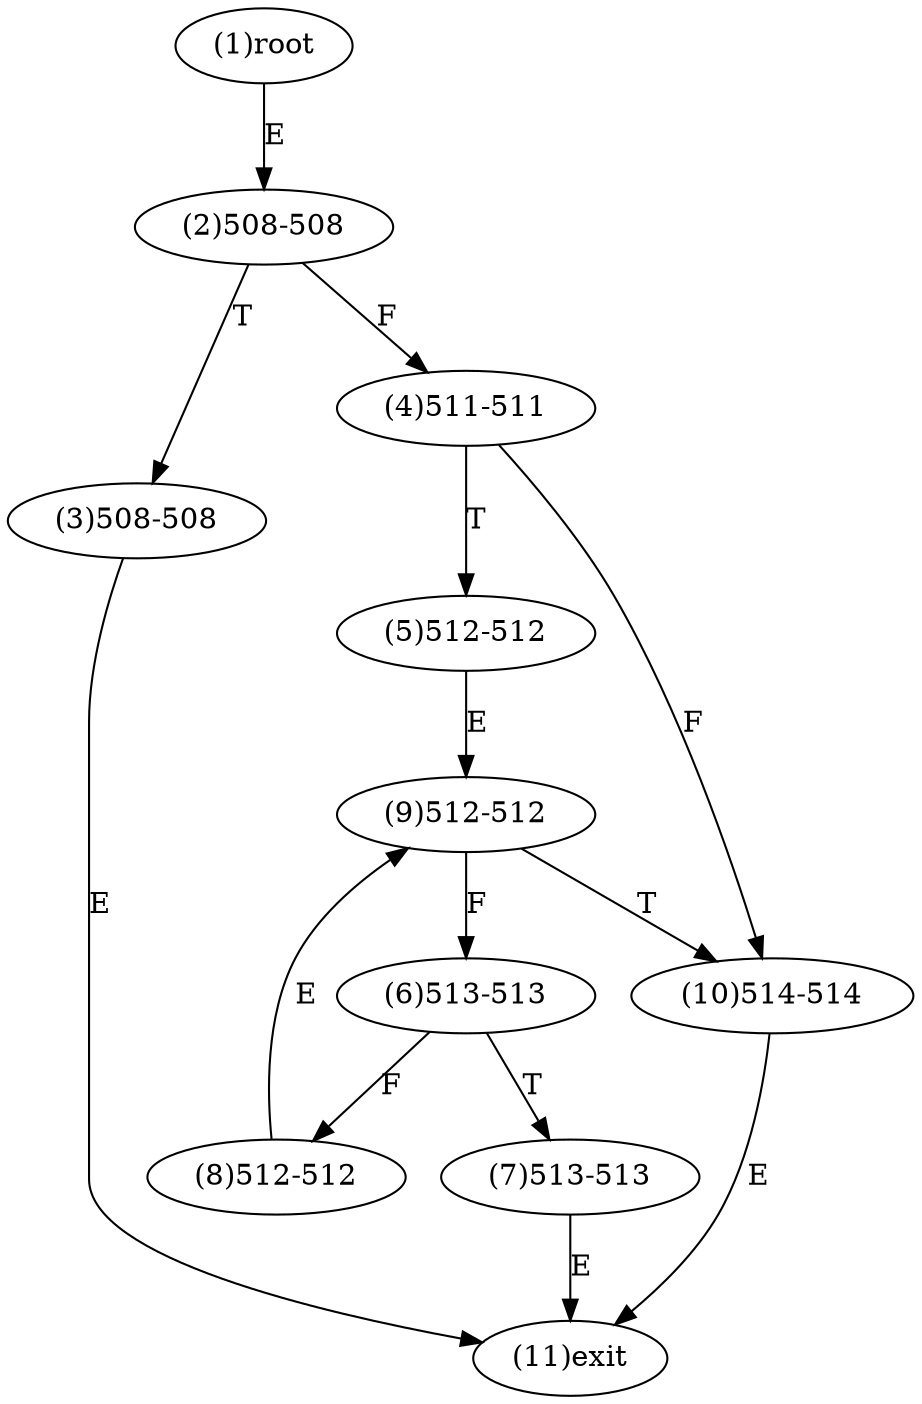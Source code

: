 digraph "" { 
1[ label="(1)root"];
2[ label="(2)508-508"];
3[ label="(3)508-508"];
4[ label="(4)511-511"];
5[ label="(5)512-512"];
6[ label="(6)513-513"];
7[ label="(7)513-513"];
8[ label="(8)512-512"];
9[ label="(9)512-512"];
10[ label="(10)514-514"];
11[ label="(11)exit"];
1->2[ label="E"];
2->4[ label="F"];
2->3[ label="T"];
3->11[ label="E"];
4->10[ label="F"];
4->5[ label="T"];
5->9[ label="E"];
6->8[ label="F"];
6->7[ label="T"];
7->11[ label="E"];
8->9[ label="E"];
9->6[ label="F"];
9->10[ label="T"];
10->11[ label="E"];
}